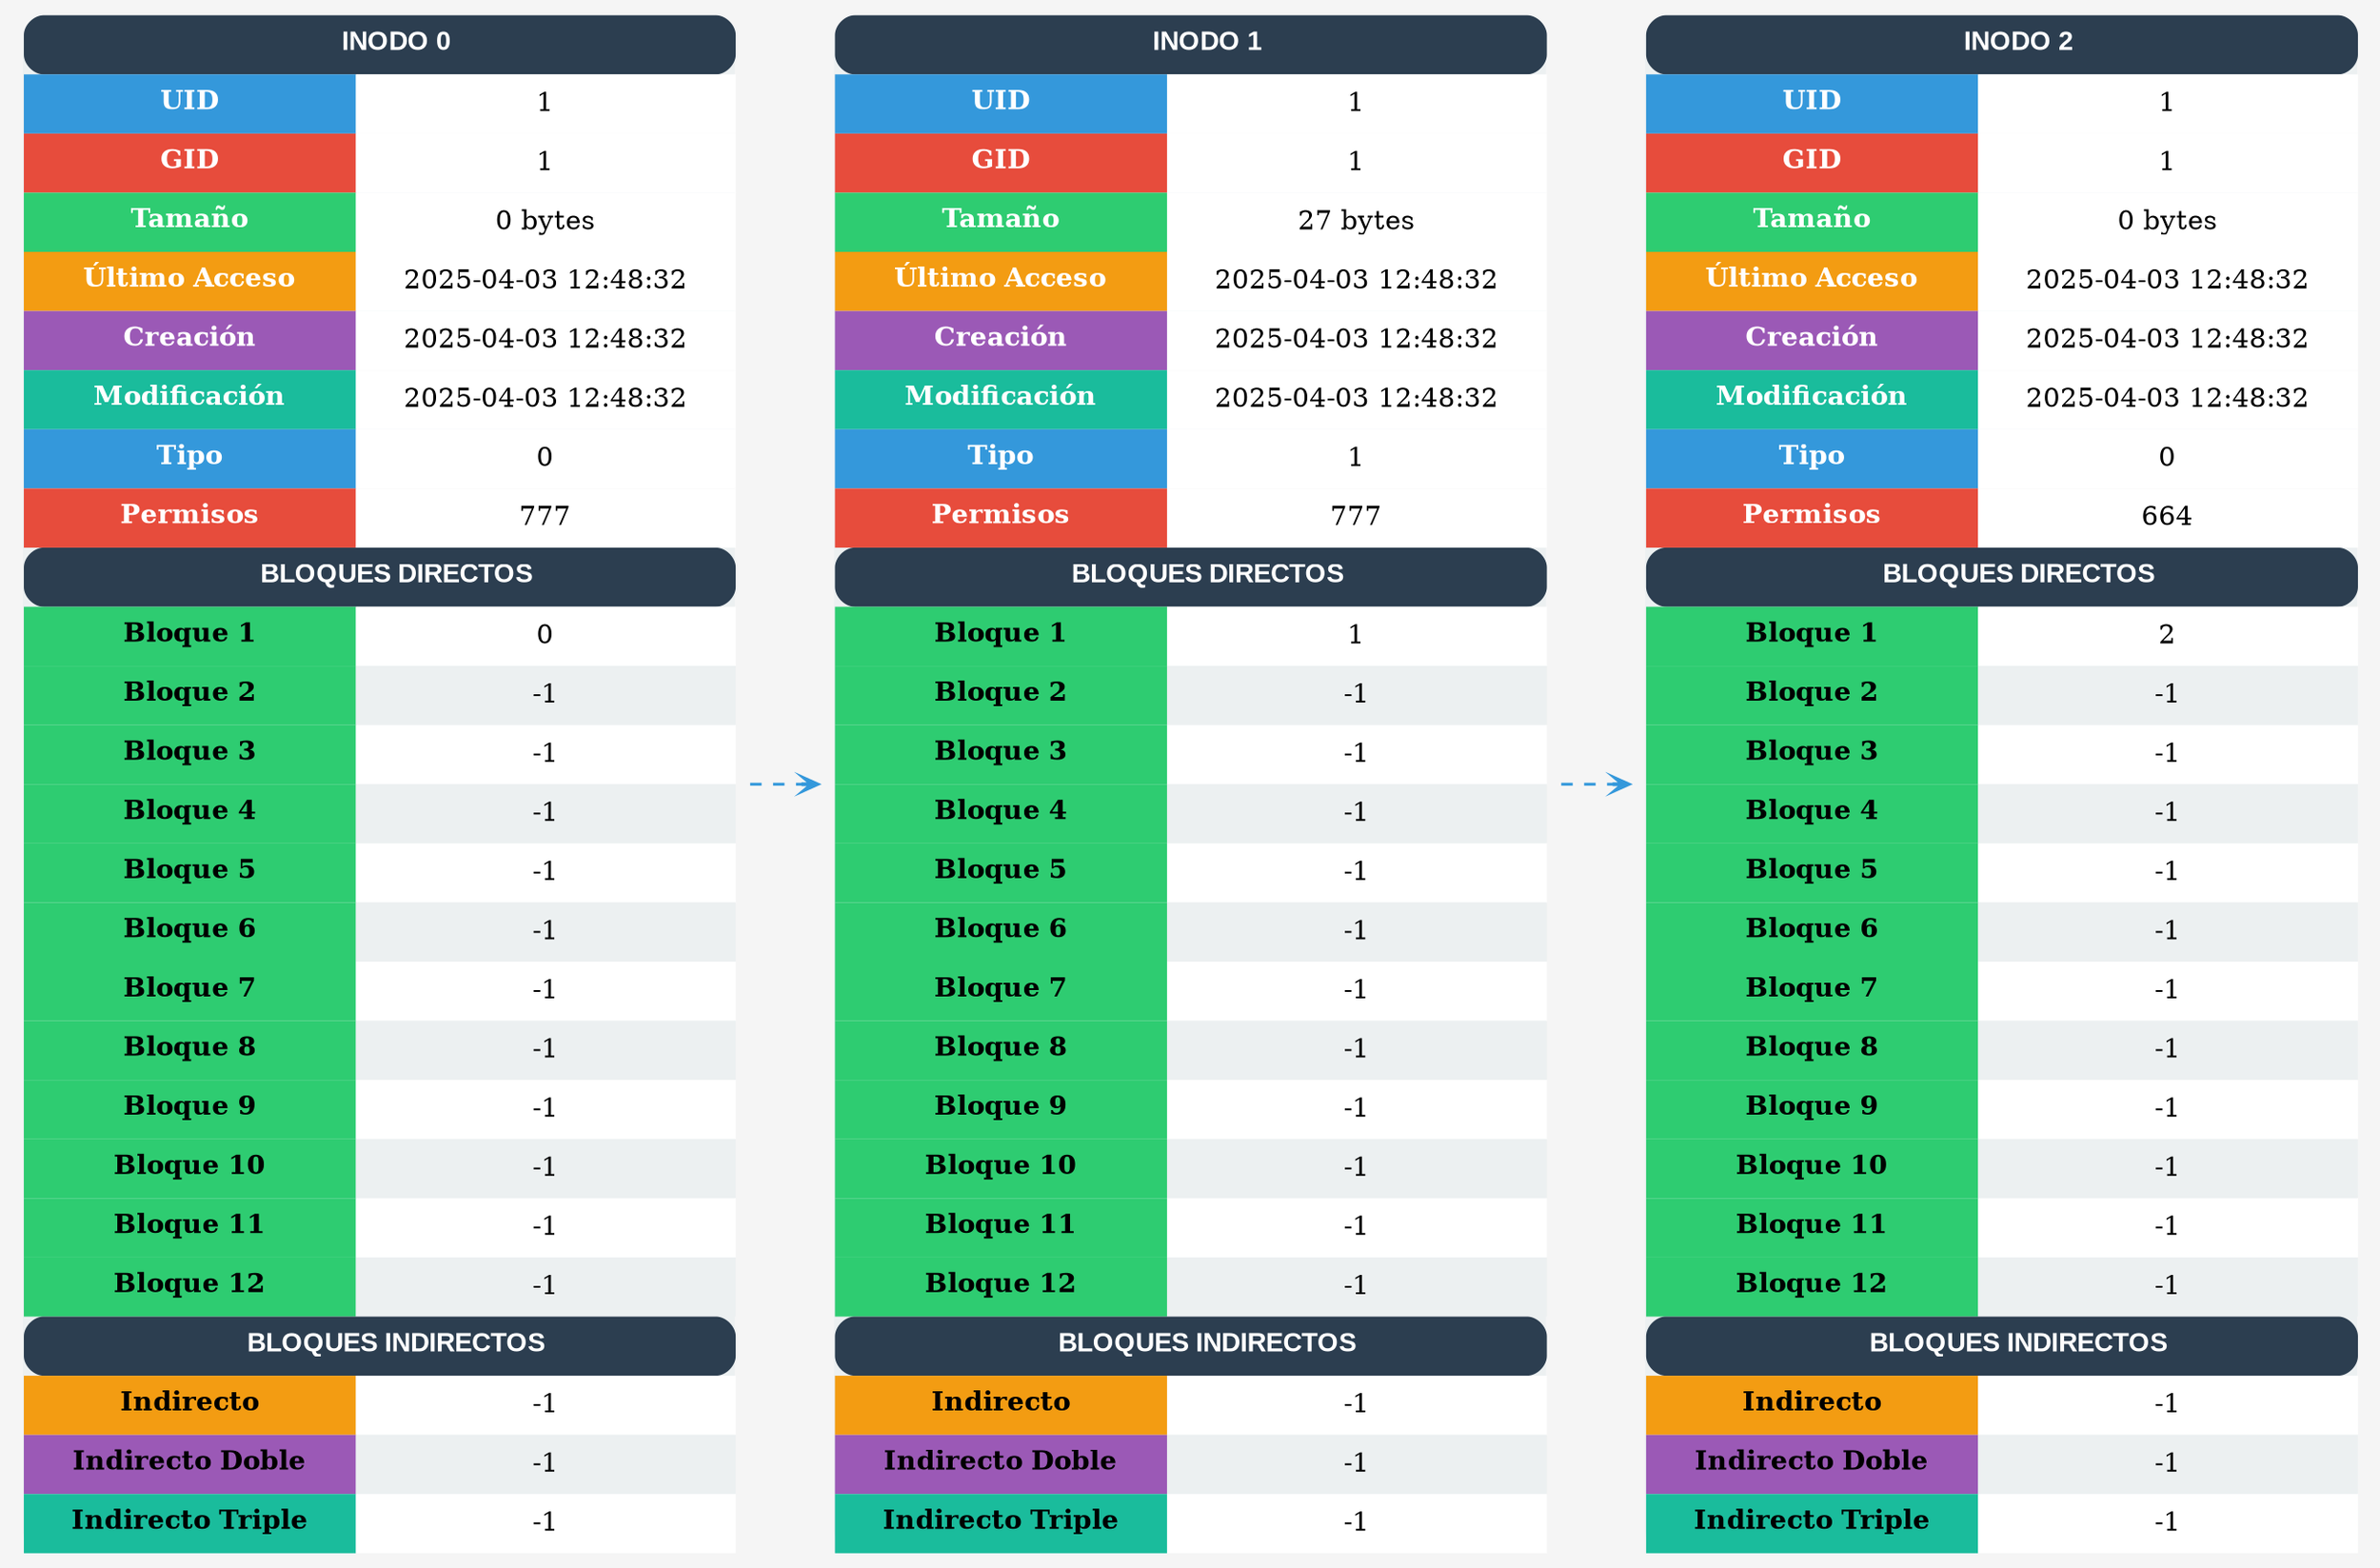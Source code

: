 digraph G {
        rankdir=LR;
        node [shape=plaintext];
        graph [bgcolor="#f5f5f5", fontname="Arial", fontsize=12];
        edge [color="#666666", arrowsize=0.8];
        
    inode0 [label=<
            <table border="0" cellborder="1" cellspacing="0" cellpadding="8" style="rounded" bgcolor="#ecf0f1" gradientangle="315">
                <!-- Encabezado -->
                <tr>
                    <td colspan="2" bgcolor="#2c3e50" style="rounded" border="0">
                        <font color="white" face="Arial" point-size="14"><b>INODO 0</b></font>
                    </td>
                </tr>
                
                <!-- Datos del inodo -->
                <tr>
                    <td bgcolor="#3498db" border="0"><font color="white"><b>UID</b></font></td>
                    <td bgcolor="#ffffff" border="0">1</td>
                </tr>
                <tr>
                    <td bgcolor="#e74c3c" border="0"><font color="white"><b>GID</b></font></td>
                    <td bgcolor="#ffffff" border="0">1</td>
                </tr>
                <tr>
                    <td bgcolor="#2ecc71" border="0"><font color="white"><b>Tamaño</b></font></td>
                    <td bgcolor="#ffffff" border="0">0 bytes</td>
                </tr>
                <tr>
                    <td bgcolor="#f39c12" border="0"><font color="white"><b>Último Acceso</b></font></td>
                    <td bgcolor="#ffffff" border="0">2025-04-03 12:48:32</td>
                </tr>
                <tr>
                    <td bgcolor="#9b59b6" border="0"><font color="white"><b>Creación</b></font></td>
                    <td bgcolor="#ffffff" border="0">2025-04-03 12:48:32</td>
                </tr>
                <tr>
                    <td bgcolor="#1abc9c" border="0"><font color="white"><b>Modificación</b></font></td>
                    <td bgcolor="#ffffff" border="0">2025-04-03 12:48:32</td>
                </tr>
                <tr>
                    <td bgcolor="#3498db" border="0"><font color="white"><b>Tipo</b></font></td>
                    <td bgcolor="#ffffff" border="0">0</td>
                </tr>
                <tr>
                    <td bgcolor="#e74c3c" border="0"><font color="white"><b>Permisos</b></font></td>
                    <td bgcolor="#ffffff" border="0">777</td>
                </tr>
                
                <!-- Encabezado de bloques -->
                <tr>
                    <td colspan="2" bgcolor="#2c3e50" style="rounded" border="0">
                        <font color="white" face="Arial"><b>BLOQUES DIRECTOS</b></font>
                    </td>
                </tr>
            <tr>
                <td bgcolor="#2ecc71" border="0"><font><b>Bloque 1</b></font></td>
                <td bgcolor="#ffffff" border="0">0</td>
            </tr><tr>
                <td bgcolor="#2ecc71" border="0"><font><b>Bloque 2</b></font></td>
                <td bgcolor="#ecf0f1" border="0">-1</td>
            </tr><tr>
                <td bgcolor="#2ecc71" border="0"><font><b>Bloque 3</b></font></td>
                <td bgcolor="#ffffff" border="0">-1</td>
            </tr><tr>
                <td bgcolor="#2ecc71" border="0"><font><b>Bloque 4</b></font></td>
                <td bgcolor="#ecf0f1" border="0">-1</td>
            </tr><tr>
                <td bgcolor="#2ecc71" border="0"><font><b>Bloque 5</b></font></td>
                <td bgcolor="#ffffff" border="0">-1</td>
            </tr><tr>
                <td bgcolor="#2ecc71" border="0"><font><b>Bloque 6</b></font></td>
                <td bgcolor="#ecf0f1" border="0">-1</td>
            </tr><tr>
                <td bgcolor="#2ecc71" border="0"><font><b>Bloque 7</b></font></td>
                <td bgcolor="#ffffff" border="0">-1</td>
            </tr><tr>
                <td bgcolor="#2ecc71" border="0"><font><b>Bloque 8</b></font></td>
                <td bgcolor="#ecf0f1" border="0">-1</td>
            </tr><tr>
                <td bgcolor="#2ecc71" border="0"><font><b>Bloque 9</b></font></td>
                <td bgcolor="#ffffff" border="0">-1</td>
            </tr><tr>
                <td bgcolor="#2ecc71" border="0"><font><b>Bloque 10</b></font></td>
                <td bgcolor="#ecf0f1" border="0">-1</td>
            </tr><tr>
                <td bgcolor="#2ecc71" border="0"><font><b>Bloque 11</b></font></td>
                <td bgcolor="#ffffff" border="0">-1</td>
            </tr><tr>
                <td bgcolor="#2ecc71" border="0"><font><b>Bloque 12</b></font></td>
                <td bgcolor="#ecf0f1" border="0">-1</td>
            </tr>
                <!-- Encabezado de bloques indirectos -->
                <tr>
                    <td colspan="2" bgcolor="#2c3e50" style="rounded" border="0">
                        <font color="white" face="Arial"><b>BLOQUES INDIRECTOS</b></font>
                    </td>
                </tr>
                <tr>
                    <td bgcolor="#f39c12" border="0"><font><b>Indirecto</b></font></td>
                    <td bgcolor="#ffffff" border="0">-1</td>
                </tr>
                <tr>
                    <td bgcolor="#9b59b6" border="0"><font><b>Indirecto Doble</b></font></td>
                    <td bgcolor="#ecf0f1" border="0">-1</td>
                </tr>
                <tr>
                    <td bgcolor="#1abc9c" border="0"><font><b>Indirecto Triple</b></font></td>
                    <td bgcolor="#ffffff" border="0">-1</td>
                </tr>
            </table>>];
        
                inode0 -> inode1 [
                    color="#3498db",
                    penwidth=1.5,
                    arrowhead=open,
                    arrowsize=0.8,
                    style="dashed"
                ];
            inode1 [label=<
            <table border="0" cellborder="1" cellspacing="0" cellpadding="8" style="rounded" bgcolor="#ecf0f1" gradientangle="315">
                <!-- Encabezado -->
                <tr>
                    <td colspan="2" bgcolor="#2c3e50" style="rounded" border="0">
                        <font color="white" face="Arial" point-size="14"><b>INODO 1</b></font>
                    </td>
                </tr>
                
                <!-- Datos del inodo -->
                <tr>
                    <td bgcolor="#3498db" border="0"><font color="white"><b>UID</b></font></td>
                    <td bgcolor="#ffffff" border="0">1</td>
                </tr>
                <tr>
                    <td bgcolor="#e74c3c" border="0"><font color="white"><b>GID</b></font></td>
                    <td bgcolor="#ffffff" border="0">1</td>
                </tr>
                <tr>
                    <td bgcolor="#2ecc71" border="0"><font color="white"><b>Tamaño</b></font></td>
                    <td bgcolor="#ffffff" border="0">27 bytes</td>
                </tr>
                <tr>
                    <td bgcolor="#f39c12" border="0"><font color="white"><b>Último Acceso</b></font></td>
                    <td bgcolor="#ffffff" border="0">2025-04-03 12:48:32</td>
                </tr>
                <tr>
                    <td bgcolor="#9b59b6" border="0"><font color="white"><b>Creación</b></font></td>
                    <td bgcolor="#ffffff" border="0">2025-04-03 12:48:32</td>
                </tr>
                <tr>
                    <td bgcolor="#1abc9c" border="0"><font color="white"><b>Modificación</b></font></td>
                    <td bgcolor="#ffffff" border="0">2025-04-03 12:48:32</td>
                </tr>
                <tr>
                    <td bgcolor="#3498db" border="0"><font color="white"><b>Tipo</b></font></td>
                    <td bgcolor="#ffffff" border="0">1</td>
                </tr>
                <tr>
                    <td bgcolor="#e74c3c" border="0"><font color="white"><b>Permisos</b></font></td>
                    <td bgcolor="#ffffff" border="0">777</td>
                </tr>
                
                <!-- Encabezado de bloques -->
                <tr>
                    <td colspan="2" bgcolor="#2c3e50" style="rounded" border="0">
                        <font color="white" face="Arial"><b>BLOQUES DIRECTOS</b></font>
                    </td>
                </tr>
            <tr>
                <td bgcolor="#2ecc71" border="0"><font><b>Bloque 1</b></font></td>
                <td bgcolor="#ffffff" border="0">1</td>
            </tr><tr>
                <td bgcolor="#2ecc71" border="0"><font><b>Bloque 2</b></font></td>
                <td bgcolor="#ecf0f1" border="0">-1</td>
            </tr><tr>
                <td bgcolor="#2ecc71" border="0"><font><b>Bloque 3</b></font></td>
                <td bgcolor="#ffffff" border="0">-1</td>
            </tr><tr>
                <td bgcolor="#2ecc71" border="0"><font><b>Bloque 4</b></font></td>
                <td bgcolor="#ecf0f1" border="0">-1</td>
            </tr><tr>
                <td bgcolor="#2ecc71" border="0"><font><b>Bloque 5</b></font></td>
                <td bgcolor="#ffffff" border="0">-1</td>
            </tr><tr>
                <td bgcolor="#2ecc71" border="0"><font><b>Bloque 6</b></font></td>
                <td bgcolor="#ecf0f1" border="0">-1</td>
            </tr><tr>
                <td bgcolor="#2ecc71" border="0"><font><b>Bloque 7</b></font></td>
                <td bgcolor="#ffffff" border="0">-1</td>
            </tr><tr>
                <td bgcolor="#2ecc71" border="0"><font><b>Bloque 8</b></font></td>
                <td bgcolor="#ecf0f1" border="0">-1</td>
            </tr><tr>
                <td bgcolor="#2ecc71" border="0"><font><b>Bloque 9</b></font></td>
                <td bgcolor="#ffffff" border="0">-1</td>
            </tr><tr>
                <td bgcolor="#2ecc71" border="0"><font><b>Bloque 10</b></font></td>
                <td bgcolor="#ecf0f1" border="0">-1</td>
            </tr><tr>
                <td bgcolor="#2ecc71" border="0"><font><b>Bloque 11</b></font></td>
                <td bgcolor="#ffffff" border="0">-1</td>
            </tr><tr>
                <td bgcolor="#2ecc71" border="0"><font><b>Bloque 12</b></font></td>
                <td bgcolor="#ecf0f1" border="0">-1</td>
            </tr>
                <!-- Encabezado de bloques indirectos -->
                <tr>
                    <td colspan="2" bgcolor="#2c3e50" style="rounded" border="0">
                        <font color="white" face="Arial"><b>BLOQUES INDIRECTOS</b></font>
                    </td>
                </tr>
                <tr>
                    <td bgcolor="#f39c12" border="0"><font><b>Indirecto</b></font></td>
                    <td bgcolor="#ffffff" border="0">-1</td>
                </tr>
                <tr>
                    <td bgcolor="#9b59b6" border="0"><font><b>Indirecto Doble</b></font></td>
                    <td bgcolor="#ecf0f1" border="0">-1</td>
                </tr>
                <tr>
                    <td bgcolor="#1abc9c" border="0"><font><b>Indirecto Triple</b></font></td>
                    <td bgcolor="#ffffff" border="0">-1</td>
                </tr>
            </table>>];
        
                inode1 -> inode2 [
                    color="#3498db",
                    penwidth=1.5,
                    arrowhead=open,
                    arrowsize=0.8,
                    style="dashed"
                ];
            inode2 [label=<
            <table border="0" cellborder="1" cellspacing="0" cellpadding="8" style="rounded" bgcolor="#ecf0f1" gradientangle="315">
                <!-- Encabezado -->
                <tr>
                    <td colspan="2" bgcolor="#2c3e50" style="rounded" border="0">
                        <font color="white" face="Arial" point-size="14"><b>INODO 2</b></font>
                    </td>
                </tr>
                
                <!-- Datos del inodo -->
                <tr>
                    <td bgcolor="#3498db" border="0"><font color="white"><b>UID</b></font></td>
                    <td bgcolor="#ffffff" border="0">1</td>
                </tr>
                <tr>
                    <td bgcolor="#e74c3c" border="0"><font color="white"><b>GID</b></font></td>
                    <td bgcolor="#ffffff" border="0">1</td>
                </tr>
                <tr>
                    <td bgcolor="#2ecc71" border="0"><font color="white"><b>Tamaño</b></font></td>
                    <td bgcolor="#ffffff" border="0">0 bytes</td>
                </tr>
                <tr>
                    <td bgcolor="#f39c12" border="0"><font color="white"><b>Último Acceso</b></font></td>
                    <td bgcolor="#ffffff" border="0">2025-04-03 12:48:32</td>
                </tr>
                <tr>
                    <td bgcolor="#9b59b6" border="0"><font color="white"><b>Creación</b></font></td>
                    <td bgcolor="#ffffff" border="0">2025-04-03 12:48:32</td>
                </tr>
                <tr>
                    <td bgcolor="#1abc9c" border="0"><font color="white"><b>Modificación</b></font></td>
                    <td bgcolor="#ffffff" border="0">2025-04-03 12:48:32</td>
                </tr>
                <tr>
                    <td bgcolor="#3498db" border="0"><font color="white"><b>Tipo</b></font></td>
                    <td bgcolor="#ffffff" border="0">0</td>
                </tr>
                <tr>
                    <td bgcolor="#e74c3c" border="0"><font color="white"><b>Permisos</b></font></td>
                    <td bgcolor="#ffffff" border="0">664</td>
                </tr>
                
                <!-- Encabezado de bloques -->
                <tr>
                    <td colspan="2" bgcolor="#2c3e50" style="rounded" border="0">
                        <font color="white" face="Arial"><b>BLOQUES DIRECTOS</b></font>
                    </td>
                </tr>
            <tr>
                <td bgcolor="#2ecc71" border="0"><font><b>Bloque 1</b></font></td>
                <td bgcolor="#ffffff" border="0">2</td>
            </tr><tr>
                <td bgcolor="#2ecc71" border="0"><font><b>Bloque 2</b></font></td>
                <td bgcolor="#ecf0f1" border="0">-1</td>
            </tr><tr>
                <td bgcolor="#2ecc71" border="0"><font><b>Bloque 3</b></font></td>
                <td bgcolor="#ffffff" border="0">-1</td>
            </tr><tr>
                <td bgcolor="#2ecc71" border="0"><font><b>Bloque 4</b></font></td>
                <td bgcolor="#ecf0f1" border="0">-1</td>
            </tr><tr>
                <td bgcolor="#2ecc71" border="0"><font><b>Bloque 5</b></font></td>
                <td bgcolor="#ffffff" border="0">-1</td>
            </tr><tr>
                <td bgcolor="#2ecc71" border="0"><font><b>Bloque 6</b></font></td>
                <td bgcolor="#ecf0f1" border="0">-1</td>
            </tr><tr>
                <td bgcolor="#2ecc71" border="0"><font><b>Bloque 7</b></font></td>
                <td bgcolor="#ffffff" border="0">-1</td>
            </tr><tr>
                <td bgcolor="#2ecc71" border="0"><font><b>Bloque 8</b></font></td>
                <td bgcolor="#ecf0f1" border="0">-1</td>
            </tr><tr>
                <td bgcolor="#2ecc71" border="0"><font><b>Bloque 9</b></font></td>
                <td bgcolor="#ffffff" border="0">-1</td>
            </tr><tr>
                <td bgcolor="#2ecc71" border="0"><font><b>Bloque 10</b></font></td>
                <td bgcolor="#ecf0f1" border="0">-1</td>
            </tr><tr>
                <td bgcolor="#2ecc71" border="0"><font><b>Bloque 11</b></font></td>
                <td bgcolor="#ffffff" border="0">-1</td>
            </tr><tr>
                <td bgcolor="#2ecc71" border="0"><font><b>Bloque 12</b></font></td>
                <td bgcolor="#ecf0f1" border="0">-1</td>
            </tr>
                <!-- Encabezado de bloques indirectos -->
                <tr>
                    <td colspan="2" bgcolor="#2c3e50" style="rounded" border="0">
                        <font color="white" face="Arial"><b>BLOQUES INDIRECTOS</b></font>
                    </td>
                </tr>
                <tr>
                    <td bgcolor="#f39c12" border="0"><font><b>Indirecto</b></font></td>
                    <td bgcolor="#ffffff" border="0">-1</td>
                </tr>
                <tr>
                    <td bgcolor="#9b59b6" border="0"><font><b>Indirecto Doble</b></font></td>
                    <td bgcolor="#ecf0f1" border="0">-1</td>
                </tr>
                <tr>
                    <td bgcolor="#1abc9c" border="0"><font><b>Indirecto Triple</b></font></td>
                    <td bgcolor="#ffffff" border="0">-1</td>
                </tr>
            </table>>];
        
        /* Estilos globales para los nodos */
        node [fontname="Arial", fontsize=10, shape=box, style="rounded,filled", 
              fillcolor="#ffffff", color="#2c3e50", penwidth=1.5];
    }